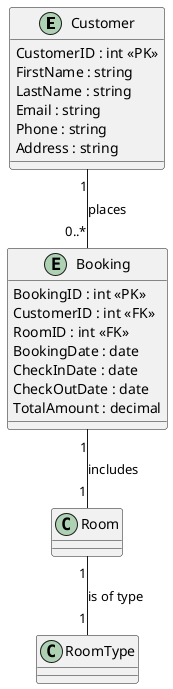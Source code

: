 @startuml

entity Customer {
  CustomerID : int <<PK>>
  FirstName : string
  LastName : string
  Email : string
  Phone : string
  Address : string
}

entity Booking {
  BookingID : int <<PK>>
  CustomerID : int <<FK>>
  RoomID : int <<FK>>
  BookingDate : date
  CheckInDate : date
  CheckOutDate : date
  TotalAmount : decimal
}

Customer "1" -- "0..*" Booking : "places"
Booking "1" -- "1" Room : "includes"
Room "1" -- "1" RoomType : "is of type"
@enduml

